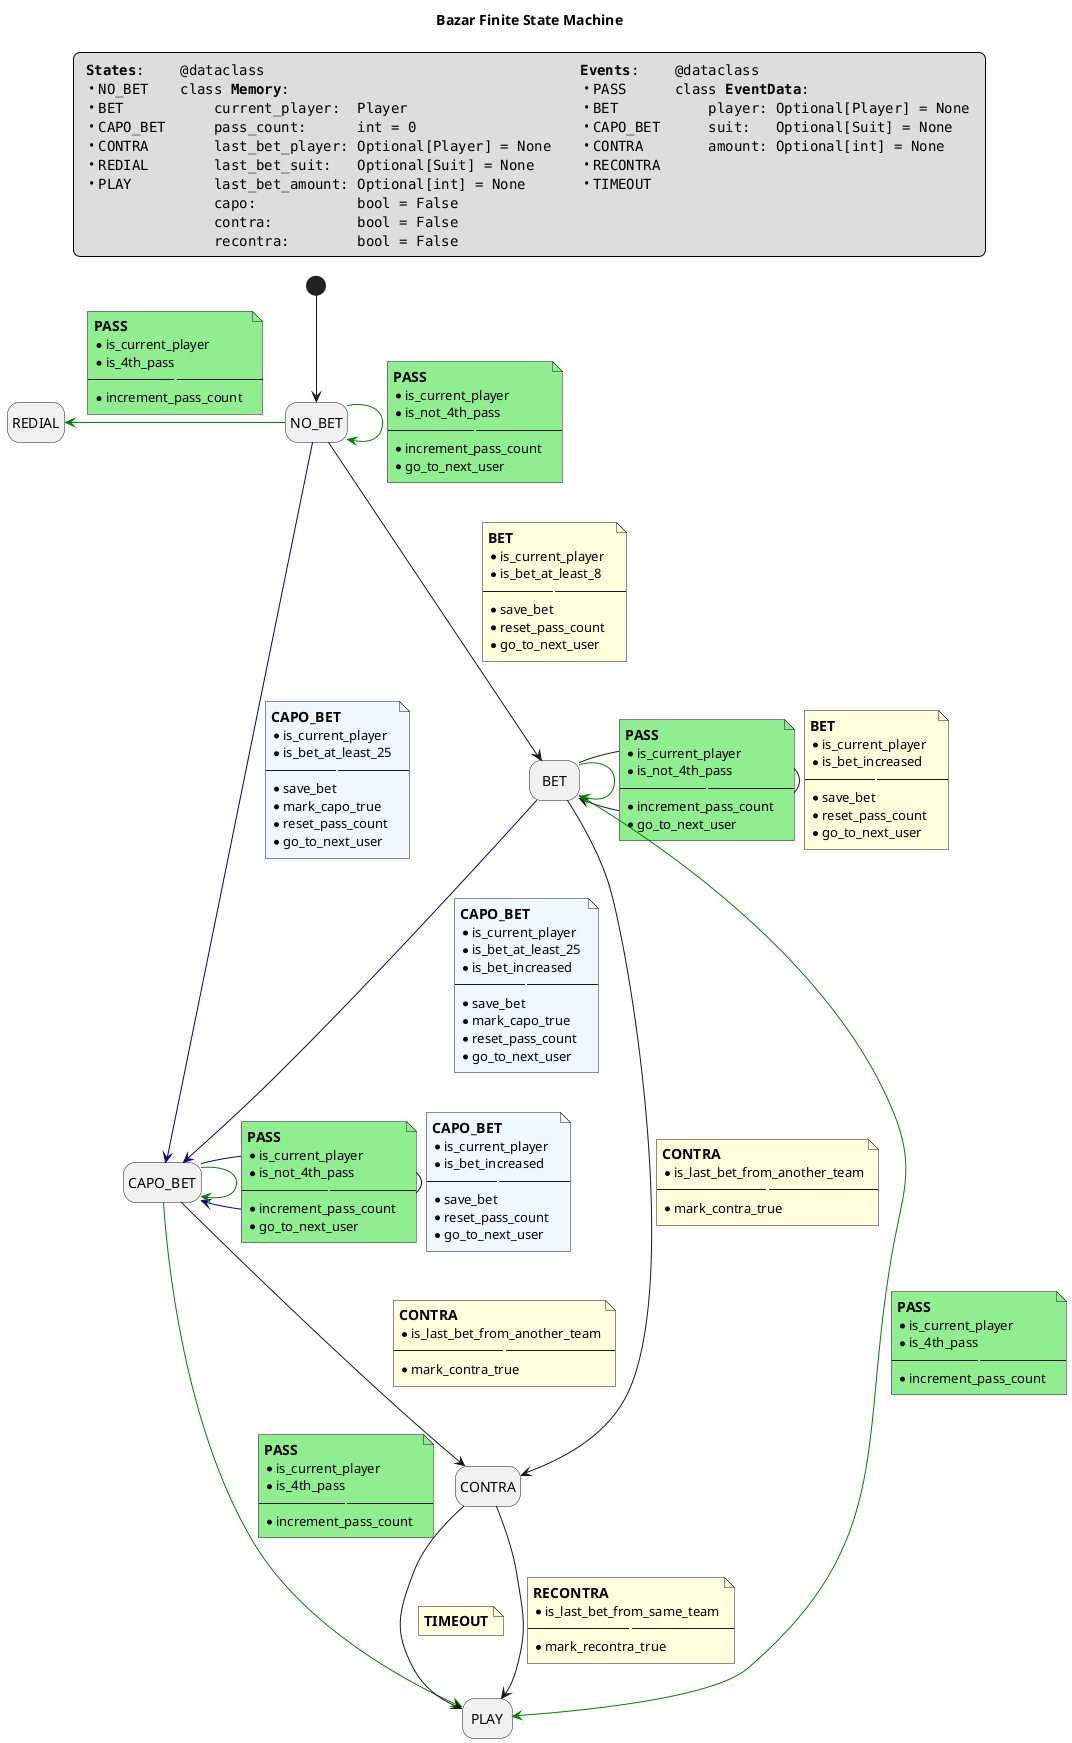 @startuml

Title Bazar Finite State Machine

hide empty description

legend top
<#transparent,#transparent>|  |\
""**States**:"" \n\
 • ""NO_BET"" \n\
 • ""BET"" \n\
 • ""CAPO_BET"" \n\
 • ""CONTRA"" \n\
 • ""REDIAL"" \n\
 • ""PLAY"" \
|   |\
""@dataclass"" \n\
""class **Memory**:"" \n\
""    current_player:  Player"" \n\
""    pass_count:      int = 0"" \n\
""    last_bet_player: Optional[Player] = None"" \n\
""    last_bet_suit:   Optional[Suit] = None"" \n\
""    last_bet_amount: Optional[int] = None"" \n\
""    capo:            bool = False"" \n\
""    contra:          bool = False"" \n\
""    recontra:        bool = False"" \
|       |\
""**Events**:"" \n\
 • ""PASS"" \n\
 • ""BET"" \n\
 • ""CAPO_BET"" \n\
 • ""CONTRA"" \n\
 • ""RECONTRA"" \n\
 • ""TIMEOUT"" \
|   |\
""@dataclass"" \n\
""class **EventData**:"" \n\
""    player: Optional[Player] = None"" \n\
""    suit:   Optional[Suit] = None"" \n\
""    amount: Optional[int] = None"" \
|  |
end legend

state NO_BET
state BET
state CAPO_BET
state CONTRA
state REDIAL
state PLAY

' Events:
' PASS #green, #lightgreen
' BET
' CAPO_BET #darkblue, #aliceblue
' CONTRA
' RECONTRA
' TIMEOUT

[*] --> NO_BET

NO_BET --> BET
note on link
  === BET
  * is_current_player
  * is_bet_at_least_8
  -- --
  * save_bet
  * reset_pass_count
  * go_to_next_user
end note

BET --> BET
note on link
  === BET
  * is_current_player
  * is_bet_increased
  -- --
  * save_bet
  * reset_pass_count
  * go_to_next_user
end note

NO_BET -[#darkblue]-> CAPO_BET
note on link #aliceblue
  === CAPO_BET
  * is_current_player
  * is_bet_at_least_25
  -- --
  * save_bet
  * mark_capo_true
  * reset_pass_count
  * go_to_next_user
end note

BET -[#darkblue]-> CAPO_BET
note on link #aliceblue
  === CAPO_BET
  * is_current_player
  * is_bet_at_least_25
  * is_bet_increased
  -- --
  * save_bet
  * mark_capo_true
  * reset_pass_count
  * go_to_next_user
end note

CAPO_BET -[#darkblue]-> CAPO_BET
note on link #aliceblue
  === CAPO_BET
  * is_current_player
  * is_bet_increased
  -- --
  * save_bet
  * reset_pass_count
  * go_to_next_user
end note

NO_BET -[#green]-> NO_BET
note on link #lightgreen
  === PASS
  * is_current_player
  * is_not_4th_pass
  -- --
  * increment_pass_count
  * go_to_next_user
end note

BET -[#green]> BET
note on link #lightgreen
  === PASS
  * is_current_player
  * is_not_4th_pass
  -- --
  * increment_pass_count
  * go_to_next_user
end note

CAPO_BET -[#green]> CAPO_BET
note on link #lightgreen
  === PASS
  * is_current_player
  * is_not_4th_pass
  -- --
  * increment_pass_count
  * go_to_next_user
end note

NO_BET -l[#green]-> REDIAL
note on link #lightgreen
  === PASS
  * is_current_player
  * is_4th_pass
  -- --
  * increment_pass_count
end note

BET -[#green]-> PLAY
note on link #lightgreen
  === PASS
  * is_current_player
  * is_4th_pass
  -- --
  * increment_pass_count
end note

CAPO_BET -[#green]-> PLAY
note on link #lightgreen
  === PASS
  * is_current_player
  * is_4th_pass
  -- --
  * increment_pass_count
end note

BET --> CONTRA
note on link
  === CONTRA
  * is_last_bet_from_another_team
  -- --
  * mark_contra_true
end note

CAPO_BET --> CONTRA
note on link
  === CONTRA
  * is_last_bet_from_another_team
  -- --
  * mark_contra_true
end note

CONTRA --> PLAY
note on link
  === RECONTRA
  * is_last_bet_from_same_team
  -- --
  * mark_recontra_true
end note

CONTRA --> PLAY
note on link
  === TIMEOUT
end note

@enduml
